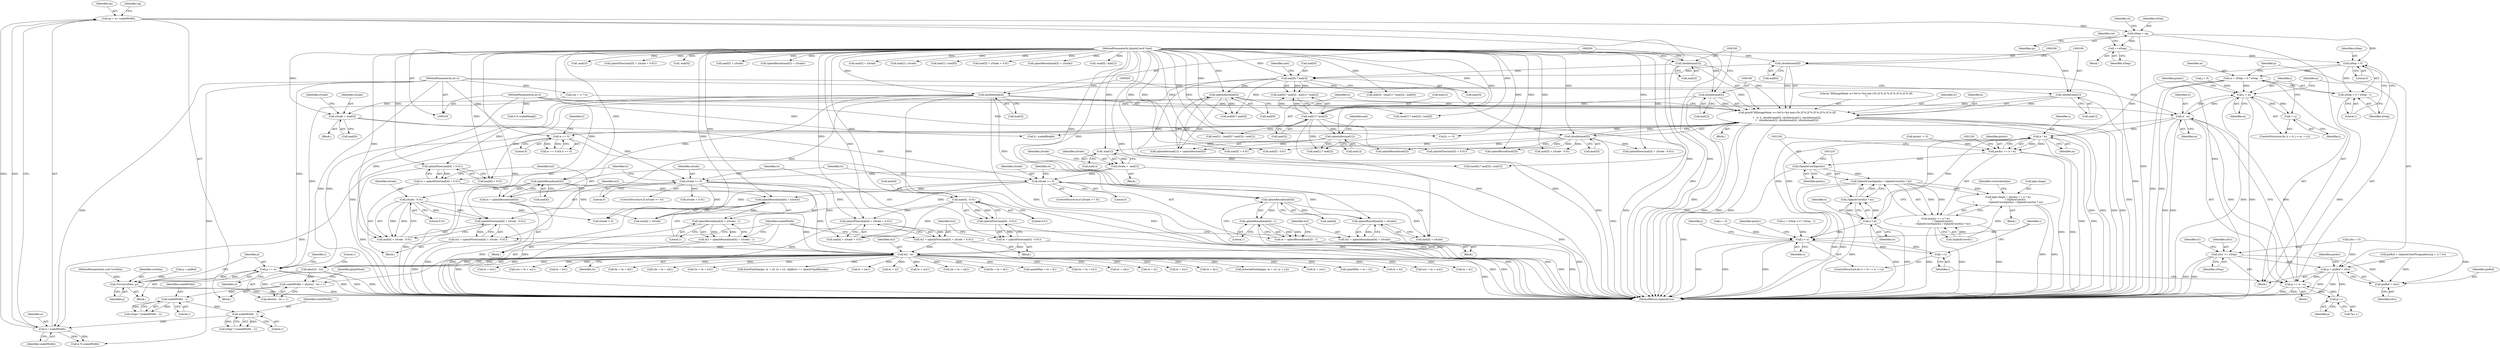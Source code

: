 digraph "0_poppler_9cf2325fb22f812b31858e519411f57747d39bd8_1@integer" {
"1000880" [label="(Call,xp = w / scaledWidth)"];
"1000882" [label="(Call,w / scaledWidth)"];
"1000211" [label="(Call,w == 0)"];
"1000175" [label="(Call,printf(\"fillImageMask: w=%d h=%d mat=[%.2f %.2f %.2f %.2f %.2f %.2f]\n\",\n\t   w, h, (double)mat[0], (double)mat[1], (double)mat[2],\n\t   (double)mat[3], (double)mat[4], (double)mat[5]))"];
"1000103" [label="(MethodParameterIn,int w)"];
"1000104" [label="(MethodParameterIn,int h)"];
"1000179" [label="(Call,(double)mat[0])"];
"1000105" [label="(MethodParameterIn,SplashCoord *mat)"];
"1000184" [label="(Call,(double)mat[1])"];
"1000189" [label="(Call,(double)mat[2])"];
"1000194" [label="(Call,(double)mat[3])"];
"1000199" [label="(Call,(double)mat[4])"];
"1000204" [label="(Call,(double)mat[5])"];
"1000599" [label="(Call,scaledWidth - 1)"];
"1000561" [label="(Call,scaledWidth - 1)"];
"1000423" [label="(Call,scaledWidth = abs(tx2 - tx) + 1)"];
"1000426" [label="(Call,abs(tx2 - tx))"];
"1000427" [label="(Call,tx2 - tx)"];
"1000393" [label="(Call,tx2 = splashFloor(mat[4] + xScale + 0.01))"];
"1000395" [label="(Call,splashFloor(mat[4] + xScale + 0.01))"];
"1000388" [label="(Call,mat[4] - 0.01)"];
"1000381" [label="(Call,xScale >= 0)"];
"1000298" [label="(Call,xScale = mat[0])"];
"1000248" [label="(Call,splashAbs(mat[0]))"];
"1000223" [label="(Call,mat[0] * mat[3])"];
"1000255" [label="(Call,xScale = -mat[1])"];
"1000257" [label="(Call,-mat[1])"];
"1000244" [label="(Call,splashAbs(mat[1]))"];
"1000230" [label="(Call,mat[1] * mat[2])"];
"1000350" [label="(Call,tx2 = splashRound(mat[4] + xScale) - 1)"];
"1000352" [label="(Call,splashRound(mat[4] + xScale) - 1)"];
"1000353" [label="(Call,splashRound(mat[4] + xScale))"];
"1000346" [label="(Call,splashRound(mat[4]))"];
"1000340" [label="(Call,xScale >= 0)"];
"1000413" [label="(Call,tx2 = splashFloor(mat[4] + xScale - 0.01))"];
"1000415" [label="(Call,splashFloor(mat[4] + xScale - 0.01))"];
"1000420" [label="(Call,xScale - 0.01)"];
"1000370" [label="(Call,tx2 = splashRound(mat[4] + xScale))"];
"1000372" [label="(Call,splashRound(mat[4] + xScale))"];
"1000365" [label="(Call,splashRound(mat[4]))"];
"1000405" [label="(Call,tx = splashFloor(mat[4] + 0.01))"];
"1000407" [label="(Call,splashFloor(mat[4] + 0.01))"];
"1000385" [label="(Call,tx = splashFloor(mat[4] - 0.01))"];
"1000387" [label="(Call,splashFloor(mat[4] - 0.01))"];
"1000344" [label="(Call,tx = splashRound(mat[4]))"];
"1000362" [label="(Call,tx = splashRound(mat[4]) - 1)"];
"1000364" [label="(Call,splashRound(mat[4]) - 1)"];
"1001126" [label="(Call,xStep = xp)"];
"1001140" [label="(Call,++xStep)"];
"1001167" [label="(Call,xStep > 0)"];
"1001164" [label="(Call,m = xStep > 0 ? xStep : 1)"];
"1001194" [label="(Call,j < m)"];
"1001197" [label="(Call,++j)"];
"1001207" [label="(Call,w - m)"];
"1000979" [label="(Call,p += w)"];
"1000976" [label="(Call,(*src)(srcData, p))"];
"1001205" [label="(Call,p += w - m)"];
"1001203" [label="(Call,p++)"];
"1001222" [label="(Call,n * m)"];
"1001184" [label="(Call,i < n)"];
"1001187" [label="(Call,++i)"];
"1001220" [label="(Call,pixAcc == n * m)"];
"1001229" [label="(Call,(SplashCoord)pixAcc)"];
"1001228" [label="(Call,(SplashCoord)pixAcc / (SplashCoord)(n * m))"];
"1001215" [label="(Call,pipe.shape = (pixAcc == n * m)\n\t                 ? (SplashCoord)1\n\t                 : (SplashCoord)pixAcc / (SplashCoord)(n * m))"];
"1001219" [label="(Call,(pixAcc == n * m)\n\t                 ? (SplashCoord)1\n\t                 : (SplashCoord)pixAcc / (SplashCoord)(n * m))"];
"1001234" [label="(Call,n * m)"];
"1001232" [label="(Call,(SplashCoord)(n * m))"];
"1001166" [label="(Call,xStep > 0 ? xStep : 1)"];
"1001267" [label="(Call,xSrc += xStep)"];
"1001172" [label="(Call,p = pixBuf + xSrc)"];
"1001174" [label="(Call,pixBuf + xSrc)"];
"1001176" [label="(Identifier,xSrc)"];
"1000345" [label="(Identifier,tx)"];
"1000600" [label="(Identifier,scaledWidth)"];
"1000204" [label="(Call,(double)mat[5])"];
"1000104" [label="(MethodParameterIn,int h)"];
"1000563" [label="(Literal,1)"];
"1000414" [label="(Identifier,tx2)"];
"1000340" [label="(Call,xScale >= 0)"];
"1000877" [label="(Call,h % scaledHeight)"];
"1001258" [label="(Call,tx + x2)"];
"1000382" [label="(Identifier,xScale)"];
"1001165" [label="(Identifier,m)"];
"1000364" [label="(Call,splashRound(mat[4]) - 1)"];
"1000430" [label="(Literal,1)"];
"1001188" [label="(Identifier,i)"];
"1000881" [label="(Identifier,xp)"];
"1000281" [label="(Call,-mat[3])"];
"1000975" [label="(Block,)"];
"1000884" [label="(Identifier,scaledWidth)"];
"1000178" [label="(Identifier,h)"];
"1000981" [label="(Identifier,w)"];
"1000883" [label="(Identifier,w)"];
"1001130" [label="(Identifier,xt)"];
"1000234" [label="(Call,mat[2])"];
"1001198" [label="(Identifier,j)"];
"1000103" [label="(MethodParameterIn,int w)"];
"1000105" [label="(MethodParameterIn,SplashCoord *mat)"];
"1000268" [label="(Call,mat[0] * mat[3])"];
"1001225" [label="(Call,(SplashCoord)1)"];
"1000196" [label="(Call,mat[3])"];
"1000248" [label="(Call,splashAbs(mat[0]))"];
"1001140" [label="(Call,++xStep)"];
"1001212" [label="(Identifier,pixAcc)"];
"1001207" [label="(Call,w - m)"];
"1000194" [label="(Call,(double)mat[3])"];
"1000175" [label="(Call,printf(\"fillImageMask: w=%d h=%d mat=[%.2f %.2f %.2f %.2f %.2f %.2f]\n\",\n\t   w, h, (double)mat[0], (double)mat[1], (double)mat[2],\n\t   (double)mat[3], (double)mat[4], (double)mat[5]))"];
"1000678" [label="(Call,urx = tx + urx1)"];
"1000215" [label="(Identifier,h)"];
"1000176" [label="(Literal,\"fillImageMask: w=%d h=%d mat=[%.2f %.2f %.2f %.2f %.2f %.2f]\n\")"];
"1000882" [label="(Call,w / scaledWidth)"];
"1000351" [label="(Identifier,tx2)"];
"1000263" [label="(Call,mat[2] - (mat[0] * mat[3]) / mat[1])"];
"1000407" [label="(Call,splashFloor(mat[4] + 0.01))"];
"1000423" [label="(Call,scaledWidth = abs(tx2 - tx) + 1)"];
"1000890" [label="(Call,pixBuf = (SplashColorPtr)gmalloc((yp + 1) * w))"];
"1001222" [label="(Call,n * m)"];
"1001190" [label="(ControlStructure,for (j = 0; j < m; ++j))"];
"1001204" [label="(Identifier,p)"];
"1000388" [label="(Call,mat[4] - 0.01)"];
"1000212" [label="(Identifier,w)"];
"1000490" [label="(Call,splashFloor(mat[5] + yScale + 0.01))"];
"1001271" [label="(Identifier,x1)"];
"1000181" [label="(Call,mat[0])"];
"1001203" [label="(Call,p++)"];
"1000262" [label="(Identifier,yScale)"];
"1000421" [label="(Identifier,xScale)"];
"1000256" [label="(Identifier,xScale)"];
"1000384" [label="(Block,)"];
"1001026" [label="(Call,tx + k1)"];
"1000406" [label="(Identifier,tx)"];
"1000224" [label="(Call,mat[0])"];
"1001220" [label="(Call,pixAcc == n * m)"];
"1000700" [label="(Call,tx + lrx1)"];
"1000361" [label="(Block,)"];
"1000387" [label="(Call,splashFloor(mat[4] - 0.01))"];
"1000427" [label="(Call,tx2 - tx)"];
"1000243" [label="(Call,splashAbs(mat[1]) > splashAbs(mat[0]))"];
"1001201" [label="(Identifier,pixAcc)"];
"1000974" [label="(Identifier,i)"];
"1000309" [label="(Call,(mat[1] * mat[2]) / mat[0])"];
"1000559" [label="(Call,xSign * (scaledWidth - 1))"];
"1000222" [label="(Call,mat[0] * mat[3] - mat[1] * mat[2])"];
"1000362" [label="(Call,tx = splashRound(mat[4]) - 1)"];
"1000289" [label="(Call,-mat[0])"];
"1001180" [label="(ControlStructure,for (i = 0; i < n; ++i))"];
"1000561" [label="(Call,scaledWidth - 1)"];
"1000449" [label="(Call,mat[5] + yScale)"];
"1000342" [label="(Literal,0)"];
"1001228" [label="(Call,(SplashCoord)pixAcc / (SplashCoord)(n * m))"];
"1001175" [label="(Identifier,pixBuf)"];
"1000502" [label="(Call,splashFloor(mat[5] + 0.01))"];
"1000467" [label="(Call,splashRound(mat[5] + yScale))"];
"1001280" [label="(MethodReturn,SplashError)"];
"1000107" [label="(Block,)"];
"1001221" [label="(Identifier,pixAcc)"];
"1000636" [label="(Call,urx = tx + ury1)"];
"1001223" [label="(Identifier,n)"];
"1000372" [label="(Call,splashRound(mat[4] + xScale))"];
"1000690" [label="(Call,tx + llx1)"];
"1000510" [label="(Call,splashFloor(mat[5] + yScale - 0.01))"];
"1000415" [label="(Call,splashFloor(mat[4] + xScale - 0.01))"];
"1001185" [label="(Identifier,i)"];
"1000177" [label="(Identifier,w)"];
"1000359" [label="(Literal,1)"];
"1001205" [label="(Call,p += w - m)"];
"1000429" [label="(Identifier,tx)"];
"1000880" [label="(Call,xp = w / scaledWidth)"];
"1000529" [label="(Call,xScale < 0)"];
"1001108" [label="(Call,n = yStep > 0 ? yStep : 1)"];
"1000503" [label="(Call,mat[5] + 0.01)"];
"1000304" [label="(Identifier,yScale)"];
"1001136" [label="(Block,)"];
"1001173" [label="(Identifier,p)"];
"1000227" [label="(Call,mat[3])"];
"1001164" [label="(Call,m = xStep > 0 ? xStep : 1)"];
"1000370" [label="(Call,tx2 = splashRound(mat[4] + xScale))"];
"1000267" [label="(Call,(mat[0] * mat[3]) / mat[1])"];
"1001171" [label="(Literal,1)"];
"1000978" [label="(Identifier,p)"];
"1000392" [label="(Literal,0.01)"];
"1001215" [label="(Call,pipe.shape = (pixAcc == n * m)\n\t                 ? (SplashCoord)1\n\t                 : (SplashCoord)pixAcc / (SplashCoord)(n * m))"];
"1000408" [label="(Call,mat[4] + 0.01)"];
"1000441" [label="(Call,splashRound(mat[5]))"];
"1000250" [label="(Identifier,mat)"];
"1001197" [label="(Call,++j)"];
"1000432" [label="(Identifier,glyphMode)"];
"1000688" [label="(Call,llx = tx + llx1)"];
"1000350" [label="(Call,tx2 = splashRound(mat[4] + xScale) - 1)"];
"1000297" [label="(Block,)"];
"1000668" [label="(Call,ulx = tx + ulx1)"];
"1001141" [label="(Identifier,xStep)"];
"1001143" [label="(Identifier,rot)"];
"1001187" [label="(Call,++i)"];
"1001236" [label="(Identifier,m)"];
"1001269" [label="(Identifier,xStep)"];
"1000396" [label="(Call,mat[4] + xScale + 0.01)"];
"1000191" [label="(Call,mat[2])"];
"1001169" [label="(Literal,0)"];
"1001192" [label="(Identifier,j)"];
"1000511" [label="(Call,mat[5] + yScale - 0.01)"];
"1001224" [label="(Identifier,m)"];
"1000383" [label="(Literal,0)"];
"1000206" [label="(Call,mat[5])"];
"1000597" [label="(Call,xSign * (scaledWidth - 1))"];
"1001127" [label="(Identifier,xStep)"];
"1001267" [label="(Call,xSrc += xStep)"];
"1000230" [label="(Call,mat[1] * mat[2])"];
"1000343" [label="(Block,)"];
"1001196" [label="(Identifier,m)"];
"1000698" [label="(Call,lrx = tx + lrx1)"];
"1001191" [label="(Call,j = 0)"];
"1001126" [label="(Call,xStep = xp)"];
"1000305" [label="(Call,mat[3] - (mat[1] * mat[2]) / mat[0])"];
"1000886" [label="(Identifier,xq)"];
"1000872" [label="(Call,h / scaledHeight)"];
"1000363" [label="(Identifier,tx)"];
"1001168" [label="(Identifier,xStep)"];
"1001172" [label="(Call,p = pixBuf + xSrc)"];
"1000232" [label="(Identifier,mat)"];
"1001219" [label="(Call,(pixAcc == n * m)\n\t                 ? (SplashCoord)1\n\t                 : (SplashCoord)pixAcc / (SplashCoord)(n * m))"];
"1000380" [label="(ControlStructure,if (xScale >= 0))"];
"1000980" [label="(Identifier,p)"];
"1000365" [label="(Call,splashRound(mat[4]))"];
"1000245" [label="(Call,mat[1])"];
"1000976" [label="(Call,(*src)(srcData, p))"];
"1000371" [label="(Identifier,tx2)"];
"1000483" [label="(Call,mat[5] - 0.01)"];
"1001255" [label="(Call,drawPixel(&pipe, tx + x2, ty + y2, clipRes2 == splashClipAllInside))"];
"1000420" [label="(Call,xScale - 0.01)"];
"1001170" [label="(Identifier,xStep)"];
"1000214" [label="(Call,h == 0)"];
"1000353" [label="(Call,splashRound(mat[4] + xScale))"];
"1000628" [label="(Call,tx + uly1)"];
"1001216" [label="(Call,pipe.shape)"];
"1000369" [label="(Literal,1)"];
"1000249" [label="(Call,mat[0])"];
"1000977" [label="(Identifier,srcData)"];
"1001232" [label="(Call,(SplashCoord)(n * m))"];
"1000184" [label="(Call,(double)mat[1])"];
"1000468" [label="(Call,mat[5] + yScale)"];
"1000244" [label="(Call,splashAbs(mat[1]))"];
"1001083" [label="(Call,xSrc = 0)"];
"1000426" [label="(Call,abs(tx2 - tx))"];
"1001247" [label="(Call,tx + x2)"];
"1001184" [label="(Call,i < n)"];
"1000405" [label="(Call,tx = splashFloor(mat[4] + 0.01))"];
"1000638" [label="(Call,tx + ury1)"];
"1000601" [label="(Literal,1)"];
"1000341" [label="(Identifier,xScale)"];
"1001174" [label="(Call,pixBuf + xSrc)"];
"1000300" [label="(Call,mat[0])"];
"1000186" [label="(Call,mat[1])"];
"1000389" [label="(Call,mat[4])"];
"1000339" [label="(ControlStructure,if (xScale >= 0))"];
"1000416" [label="(Call,mat[4] + xScale - 0.01)"];
"1000562" [label="(Identifier,scaledWidth)"];
"1000626" [label="(Call,ulx = tx + uly1)"];
"1000258" [label="(Call,mat[1])"];
"1001234" [label="(Call,n * m)"];
"1001268" [label="(Identifier,xSrc)"];
"1000425" [label="(Call,abs(tx2 - tx) + 1)"];
"1001189" [label="(Block,)"];
"1000346" [label="(Call,splashRound(mat[4]))"];
"1000223" [label="(Call,mat[0] * mat[3])"];
"1000428" [label="(Identifier,tx2)"];
"1000646" [label="(Call,llx = tx + lly1)"];
"1000322" [label="(Call,mat[2] / yScale)"];
"1000381" [label="(Call,xScale >= 0)"];
"1000413" [label="(Call,tx2 = splashFloor(mat[4] + xScale - 0.01))"];
"1001209" [label="(Identifier,m)"];
"1000354" [label="(Call,mat[4] + xScale)"];
"1001235" [label="(Identifier,n)"];
"1000211" [label="(Call,w == 0)"];
"1001181" [label="(Call,i = 0)"];
"1000963" [label="(Call,p = pixBuf)"];
"1000179" [label="(Call,(double)mat[0])"];
"1001038" [label="(Call,spanXMax = tx + k1)"];
"1000656" [label="(Call,lrx = tx + lry1)"];
"1000393" [label="(Call,tx2 = splashFloor(mat[4] + xScale + 0.01))"];
"1000670" [label="(Call,tx + ulx1)"];
"1000394" [label="(Identifier,tx2)"];
"1001125" [label="(Block,)"];
"1001194" [label="(Call,j < m)"];
"1001040" [label="(Call,tx + k1)"];
"1000329" [label="(Call,mat[1] / mat[0])"];
"1000895" [label="(Call,(yp + 1) * w)"];
"1000373" [label="(Call,mat[4] + xScale)"];
"1000255" [label="(Call,xScale = -mat[1])"];
"1000352" [label="(Call,splashRound(mat[4] + xScale) - 1)"];
"1000231" [label="(Call,mat[1])"];
"1000887" [label="(Call,w % scaledWidth)"];
"1001229" [label="(Call,(SplashCoord)pixAcc)"];
"1000201" [label="(Call,mat[4])"];
"1000299" [label="(Identifier,xScale)"];
"1000979" [label="(Call,p += w)"];
"1000298" [label="(Call,xScale = mat[0])"];
"1000310" [label="(Call,mat[1] * mat[2])"];
"1001128" [label="(Identifier,xp)"];
"1001206" [label="(Identifier,p)"];
"1000424" [label="(Identifier,scaledWidth)"];
"1000395" [label="(Call,splashFloor(mat[4] + xScale + 0.01))"];
"1000199" [label="(Call,(double)mat[4])"];
"1000491" [label="(Call,mat[5] + yScale + 0.01)"];
"1000404" [label="(Block,)"];
"1000386" [label="(Identifier,tx)"];
"1001166" [label="(Call,xStep > 0 ? xStep : 1)"];
"1000658" [label="(Call,tx + lry1)"];
"1000102" [label="(MethodParameterIn,void *srcData)"];
"1000174" [label="(Block,)"];
"1001239" [label="(Identifier,vectorAntialias)"];
"1001178" [label="(Identifier,pixAcc)"];
"1000648" [label="(Call,tx + lly1)"];
"1001211" [label="(Call,pixAcc != 0)"];
"1001208" [label="(Identifier,w)"];
"1000448" [label="(Call,splashRound(mat[5] + yScale))"];
"1000210" [label="(Call,w == 0 && h == 0)"];
"1000599" [label="(Call,scaledWidth - 1)"];
"1000344" [label="(Call,tx = splashRound(mat[4]))"];
"1001244" [label="(Call,drawAAPixel(&pipe, tx + x2, ty + y2))"];
"1000213" [label="(Literal,0)"];
"1000460" [label="(Call,splashRound(mat[5]))"];
"1001167" [label="(Call,xStep > 0)"];
"1000680" [label="(Call,tx + urx1)"];
"1000347" [label="(Call,mat[4])"];
"1001202" [label="(Call,*p++)"];
"1001231" [label="(Identifier,pixAcc)"];
"1000366" [label="(Call,mat[4])"];
"1000257" [label="(Call,-mat[1])"];
"1000254" [label="(Block,)"];
"1001186" [label="(Identifier,n)"];
"1000189" [label="(Call,(double)mat[2])"];
"1000385" [label="(Call,tx = splashFloor(mat[4] - 0.01))"];
"1001024" [label="(Call,spanXMin = tx + k1)"];
"1001195" [label="(Identifier,j)"];
"1000400" [label="(Call,xScale + 0.01)"];
"1000288" [label="(Call,-mat[0] / mat[1])"];
"1001214" [label="(Block,)"];
"1000422" [label="(Literal,0.01)"];
"1000880" -> "1000107"  [label="AST: "];
"1000880" -> "1000882"  [label="CFG: "];
"1000881" -> "1000880"  [label="AST: "];
"1000882" -> "1000880"  [label="AST: "];
"1000886" -> "1000880"  [label="CFG: "];
"1000880" -> "1001280"  [label="DDG: "];
"1000880" -> "1001280"  [label="DDG: "];
"1000882" -> "1000880"  [label="DDG: "];
"1000882" -> "1000880"  [label="DDG: "];
"1000880" -> "1001126"  [label="DDG: "];
"1000882" -> "1000884"  [label="CFG: "];
"1000883" -> "1000882"  [label="AST: "];
"1000884" -> "1000882"  [label="AST: "];
"1000211" -> "1000882"  [label="DDG: "];
"1000103" -> "1000882"  [label="DDG: "];
"1000599" -> "1000882"  [label="DDG: "];
"1000882" -> "1000887"  [label="DDG: "];
"1000882" -> "1000887"  [label="DDG: "];
"1000211" -> "1000210"  [label="AST: "];
"1000211" -> "1000213"  [label="CFG: "];
"1000212" -> "1000211"  [label="AST: "];
"1000213" -> "1000211"  [label="AST: "];
"1000215" -> "1000211"  [label="CFG: "];
"1000210" -> "1000211"  [label="CFG: "];
"1000211" -> "1001280"  [label="DDG: "];
"1000211" -> "1000210"  [label="DDG: "];
"1000211" -> "1000210"  [label="DDG: "];
"1000175" -> "1000211"  [label="DDG: "];
"1000103" -> "1000211"  [label="DDG: "];
"1000175" -> "1000174"  [label="AST: "];
"1000175" -> "1000204"  [label="CFG: "];
"1000176" -> "1000175"  [label="AST: "];
"1000177" -> "1000175"  [label="AST: "];
"1000178" -> "1000175"  [label="AST: "];
"1000179" -> "1000175"  [label="AST: "];
"1000184" -> "1000175"  [label="AST: "];
"1000189" -> "1000175"  [label="AST: "];
"1000194" -> "1000175"  [label="AST: "];
"1000199" -> "1000175"  [label="AST: "];
"1000204" -> "1000175"  [label="AST: "];
"1000212" -> "1000175"  [label="CFG: "];
"1000175" -> "1001280"  [label="DDG: "];
"1000175" -> "1001280"  [label="DDG: "];
"1000175" -> "1001280"  [label="DDG: "];
"1000175" -> "1001280"  [label="DDG: "];
"1000175" -> "1001280"  [label="DDG: "];
"1000175" -> "1001280"  [label="DDG: "];
"1000175" -> "1001280"  [label="DDG: "];
"1000175" -> "1001280"  [label="DDG: "];
"1000103" -> "1000175"  [label="DDG: "];
"1000104" -> "1000175"  [label="DDG: "];
"1000179" -> "1000175"  [label="DDG: "];
"1000184" -> "1000175"  [label="DDG: "];
"1000189" -> "1000175"  [label="DDG: "];
"1000194" -> "1000175"  [label="DDG: "];
"1000199" -> "1000175"  [label="DDG: "];
"1000204" -> "1000175"  [label="DDG: "];
"1000175" -> "1000214"  [label="DDG: "];
"1000175" -> "1000872"  [label="DDG: "];
"1000103" -> "1000100"  [label="AST: "];
"1000103" -> "1001280"  [label="DDG: "];
"1000103" -> "1000887"  [label="DDG: "];
"1000103" -> "1000895"  [label="DDG: "];
"1000103" -> "1000979"  [label="DDG: "];
"1000103" -> "1001207"  [label="DDG: "];
"1000104" -> "1000100"  [label="AST: "];
"1000104" -> "1001280"  [label="DDG: "];
"1000104" -> "1000214"  [label="DDG: "];
"1000104" -> "1000872"  [label="DDG: "];
"1000104" -> "1000877"  [label="DDG: "];
"1000179" -> "1000181"  [label="CFG: "];
"1000180" -> "1000179"  [label="AST: "];
"1000181" -> "1000179"  [label="AST: "];
"1000185" -> "1000179"  [label="CFG: "];
"1000179" -> "1001280"  [label="DDG: "];
"1000105" -> "1000179"  [label="DDG: "];
"1000179" -> "1000223"  [label="DDG: "];
"1000105" -> "1000100"  [label="AST: "];
"1000105" -> "1001280"  [label="DDG: "];
"1000105" -> "1000184"  [label="DDG: "];
"1000105" -> "1000189"  [label="DDG: "];
"1000105" -> "1000194"  [label="DDG: "];
"1000105" -> "1000199"  [label="DDG: "];
"1000105" -> "1000204"  [label="DDG: "];
"1000105" -> "1000223"  [label="DDG: "];
"1000105" -> "1000230"  [label="DDG: "];
"1000105" -> "1000244"  [label="DDG: "];
"1000105" -> "1000248"  [label="DDG: "];
"1000105" -> "1000257"  [label="DDG: "];
"1000105" -> "1000263"  [label="DDG: "];
"1000105" -> "1000268"  [label="DDG: "];
"1000105" -> "1000267"  [label="DDG: "];
"1000105" -> "1000281"  [label="DDG: "];
"1000105" -> "1000289"  [label="DDG: "];
"1000105" -> "1000288"  [label="DDG: "];
"1000105" -> "1000298"  [label="DDG: "];
"1000105" -> "1000305"  [label="DDG: "];
"1000105" -> "1000310"  [label="DDG: "];
"1000105" -> "1000309"  [label="DDG: "];
"1000105" -> "1000322"  [label="DDG: "];
"1000105" -> "1000329"  [label="DDG: "];
"1000105" -> "1000346"  [label="DDG: "];
"1000105" -> "1000353"  [label="DDG: "];
"1000105" -> "1000354"  [label="DDG: "];
"1000105" -> "1000365"  [label="DDG: "];
"1000105" -> "1000372"  [label="DDG: "];
"1000105" -> "1000373"  [label="DDG: "];
"1000105" -> "1000388"  [label="DDG: "];
"1000105" -> "1000395"  [label="DDG: "];
"1000105" -> "1000396"  [label="DDG: "];
"1000105" -> "1000407"  [label="DDG: "];
"1000105" -> "1000408"  [label="DDG: "];
"1000105" -> "1000415"  [label="DDG: "];
"1000105" -> "1000416"  [label="DDG: "];
"1000105" -> "1000441"  [label="DDG: "];
"1000105" -> "1000448"  [label="DDG: "];
"1000105" -> "1000449"  [label="DDG: "];
"1000105" -> "1000460"  [label="DDG: "];
"1000105" -> "1000467"  [label="DDG: "];
"1000105" -> "1000468"  [label="DDG: "];
"1000105" -> "1000483"  [label="DDG: "];
"1000105" -> "1000490"  [label="DDG: "];
"1000105" -> "1000491"  [label="DDG: "];
"1000105" -> "1000502"  [label="DDG: "];
"1000105" -> "1000503"  [label="DDG: "];
"1000105" -> "1000510"  [label="DDG: "];
"1000105" -> "1000511"  [label="DDG: "];
"1000184" -> "1000186"  [label="CFG: "];
"1000185" -> "1000184"  [label="AST: "];
"1000186" -> "1000184"  [label="AST: "];
"1000190" -> "1000184"  [label="CFG: "];
"1000184" -> "1001280"  [label="DDG: "];
"1000184" -> "1000230"  [label="DDG: "];
"1000189" -> "1000191"  [label="CFG: "];
"1000190" -> "1000189"  [label="AST: "];
"1000191" -> "1000189"  [label="AST: "];
"1000195" -> "1000189"  [label="CFG: "];
"1000189" -> "1001280"  [label="DDG: "];
"1000189" -> "1000230"  [label="DDG: "];
"1000194" -> "1000196"  [label="CFG: "];
"1000195" -> "1000194"  [label="AST: "];
"1000196" -> "1000194"  [label="AST: "];
"1000200" -> "1000194"  [label="CFG: "];
"1000194" -> "1001280"  [label="DDG: "];
"1000194" -> "1000223"  [label="DDG: "];
"1000199" -> "1000201"  [label="CFG: "];
"1000200" -> "1000199"  [label="AST: "];
"1000201" -> "1000199"  [label="AST: "];
"1000205" -> "1000199"  [label="CFG: "];
"1000199" -> "1001280"  [label="DDG: "];
"1000199" -> "1000346"  [label="DDG: "];
"1000199" -> "1000365"  [label="DDG: "];
"1000199" -> "1000388"  [label="DDG: "];
"1000199" -> "1000407"  [label="DDG: "];
"1000199" -> "1000408"  [label="DDG: "];
"1000199" -> "1000415"  [label="DDG: "];
"1000199" -> "1000416"  [label="DDG: "];
"1000204" -> "1000206"  [label="CFG: "];
"1000205" -> "1000204"  [label="AST: "];
"1000206" -> "1000204"  [label="AST: "];
"1000204" -> "1001280"  [label="DDG: "];
"1000204" -> "1000441"  [label="DDG: "];
"1000204" -> "1000460"  [label="DDG: "];
"1000204" -> "1000483"  [label="DDG: "];
"1000204" -> "1000502"  [label="DDG: "];
"1000204" -> "1000503"  [label="DDG: "];
"1000204" -> "1000510"  [label="DDG: "];
"1000204" -> "1000511"  [label="DDG: "];
"1000599" -> "1000597"  [label="AST: "];
"1000599" -> "1000601"  [label="CFG: "];
"1000600" -> "1000599"  [label="AST: "];
"1000601" -> "1000599"  [label="AST: "];
"1000597" -> "1000599"  [label="CFG: "];
"1000599" -> "1000597"  [label="DDG: "];
"1000599" -> "1000597"  [label="DDG: "];
"1000561" -> "1000599"  [label="DDG: "];
"1000561" -> "1000559"  [label="AST: "];
"1000561" -> "1000563"  [label="CFG: "];
"1000562" -> "1000561"  [label="AST: "];
"1000563" -> "1000561"  [label="AST: "];
"1000559" -> "1000561"  [label="CFG: "];
"1000561" -> "1000559"  [label="DDG: "];
"1000561" -> "1000559"  [label="DDG: "];
"1000423" -> "1000561"  [label="DDG: "];
"1000423" -> "1000107"  [label="AST: "];
"1000423" -> "1000425"  [label="CFG: "];
"1000424" -> "1000423"  [label="AST: "];
"1000425" -> "1000423"  [label="AST: "];
"1000432" -> "1000423"  [label="CFG: "];
"1000423" -> "1001280"  [label="DDG: "];
"1000426" -> "1000423"  [label="DDG: "];
"1000426" -> "1000425"  [label="AST: "];
"1000426" -> "1000427"  [label="CFG: "];
"1000427" -> "1000426"  [label="AST: "];
"1000430" -> "1000426"  [label="CFG: "];
"1000426" -> "1001280"  [label="DDG: "];
"1000426" -> "1000425"  [label="DDG: "];
"1000427" -> "1000426"  [label="DDG: "];
"1000427" -> "1000426"  [label="DDG: "];
"1000427" -> "1000429"  [label="CFG: "];
"1000428" -> "1000427"  [label="AST: "];
"1000429" -> "1000427"  [label="AST: "];
"1000427" -> "1001280"  [label="DDG: "];
"1000393" -> "1000427"  [label="DDG: "];
"1000350" -> "1000427"  [label="DDG: "];
"1000413" -> "1000427"  [label="DDG: "];
"1000370" -> "1000427"  [label="DDG: "];
"1000405" -> "1000427"  [label="DDG: "];
"1000385" -> "1000427"  [label="DDG: "];
"1000344" -> "1000427"  [label="DDG: "];
"1000362" -> "1000427"  [label="DDG: "];
"1000427" -> "1000626"  [label="DDG: "];
"1000427" -> "1000628"  [label="DDG: "];
"1000427" -> "1000636"  [label="DDG: "];
"1000427" -> "1000638"  [label="DDG: "];
"1000427" -> "1000646"  [label="DDG: "];
"1000427" -> "1000648"  [label="DDG: "];
"1000427" -> "1000656"  [label="DDG: "];
"1000427" -> "1000658"  [label="DDG: "];
"1000427" -> "1000668"  [label="DDG: "];
"1000427" -> "1000670"  [label="DDG: "];
"1000427" -> "1000678"  [label="DDG: "];
"1000427" -> "1000680"  [label="DDG: "];
"1000427" -> "1000688"  [label="DDG: "];
"1000427" -> "1000690"  [label="DDG: "];
"1000427" -> "1000698"  [label="DDG: "];
"1000427" -> "1000700"  [label="DDG: "];
"1000427" -> "1001024"  [label="DDG: "];
"1000427" -> "1001026"  [label="DDG: "];
"1000427" -> "1001038"  [label="DDG: "];
"1000427" -> "1001040"  [label="DDG: "];
"1000427" -> "1001244"  [label="DDG: "];
"1000427" -> "1001247"  [label="DDG: "];
"1000427" -> "1001255"  [label="DDG: "];
"1000427" -> "1001258"  [label="DDG: "];
"1000393" -> "1000384"  [label="AST: "];
"1000393" -> "1000395"  [label="CFG: "];
"1000394" -> "1000393"  [label="AST: "];
"1000395" -> "1000393"  [label="AST: "];
"1000424" -> "1000393"  [label="CFG: "];
"1000393" -> "1001280"  [label="DDG: "];
"1000395" -> "1000393"  [label="DDG: "];
"1000395" -> "1000396"  [label="CFG: "];
"1000396" -> "1000395"  [label="AST: "];
"1000395" -> "1001280"  [label="DDG: "];
"1000388" -> "1000395"  [label="DDG: "];
"1000381" -> "1000395"  [label="DDG: "];
"1000388" -> "1000387"  [label="AST: "];
"1000388" -> "1000392"  [label="CFG: "];
"1000389" -> "1000388"  [label="AST: "];
"1000392" -> "1000388"  [label="AST: "];
"1000387" -> "1000388"  [label="CFG: "];
"1000388" -> "1000387"  [label="DDG: "];
"1000388" -> "1000387"  [label="DDG: "];
"1000388" -> "1000396"  [label="DDG: "];
"1000381" -> "1000380"  [label="AST: "];
"1000381" -> "1000383"  [label="CFG: "];
"1000382" -> "1000381"  [label="AST: "];
"1000383" -> "1000381"  [label="AST: "];
"1000386" -> "1000381"  [label="CFG: "];
"1000406" -> "1000381"  [label="CFG: "];
"1000381" -> "1001280"  [label="DDG: "];
"1000298" -> "1000381"  [label="DDG: "];
"1000255" -> "1000381"  [label="DDG: "];
"1000381" -> "1000396"  [label="DDG: "];
"1000381" -> "1000400"  [label="DDG: "];
"1000381" -> "1000420"  [label="DDG: "];
"1000381" -> "1000529"  [label="DDG: "];
"1000298" -> "1000297"  [label="AST: "];
"1000298" -> "1000300"  [label="CFG: "];
"1000299" -> "1000298"  [label="AST: "];
"1000300" -> "1000298"  [label="AST: "];
"1000304" -> "1000298"  [label="CFG: "];
"1000248" -> "1000298"  [label="DDG: "];
"1000298" -> "1000340"  [label="DDG: "];
"1000248" -> "1000243"  [label="AST: "];
"1000248" -> "1000249"  [label="CFG: "];
"1000249" -> "1000248"  [label="AST: "];
"1000243" -> "1000248"  [label="CFG: "];
"1000248" -> "1000243"  [label="DDG: "];
"1000223" -> "1000248"  [label="DDG: "];
"1000248" -> "1000268"  [label="DDG: "];
"1000248" -> "1000309"  [label="DDG: "];
"1000223" -> "1000222"  [label="AST: "];
"1000223" -> "1000227"  [label="CFG: "];
"1000224" -> "1000223"  [label="AST: "];
"1000227" -> "1000223"  [label="AST: "];
"1000232" -> "1000223"  [label="CFG: "];
"1000223" -> "1001280"  [label="DDG: "];
"1000223" -> "1001280"  [label="DDG: "];
"1000223" -> "1000222"  [label="DDG: "];
"1000223" -> "1000222"  [label="DDG: "];
"1000223" -> "1000268"  [label="DDG: "];
"1000223" -> "1000305"  [label="DDG: "];
"1000255" -> "1000254"  [label="AST: "];
"1000255" -> "1000257"  [label="CFG: "];
"1000256" -> "1000255"  [label="AST: "];
"1000257" -> "1000255"  [label="AST: "];
"1000262" -> "1000255"  [label="CFG: "];
"1000255" -> "1001280"  [label="DDG: "];
"1000257" -> "1000255"  [label="DDG: "];
"1000255" -> "1000340"  [label="DDG: "];
"1000257" -> "1000258"  [label="CFG: "];
"1000258" -> "1000257"  [label="AST: "];
"1000244" -> "1000257"  [label="DDG: "];
"1000257" -> "1000267"  [label="DDG: "];
"1000244" -> "1000243"  [label="AST: "];
"1000244" -> "1000245"  [label="CFG: "];
"1000245" -> "1000244"  [label="AST: "];
"1000250" -> "1000244"  [label="CFG: "];
"1000244" -> "1000243"  [label="DDG: "];
"1000230" -> "1000244"  [label="DDG: "];
"1000244" -> "1000310"  [label="DDG: "];
"1000230" -> "1000222"  [label="AST: "];
"1000230" -> "1000234"  [label="CFG: "];
"1000231" -> "1000230"  [label="AST: "];
"1000234" -> "1000230"  [label="AST: "];
"1000222" -> "1000230"  [label="CFG: "];
"1000230" -> "1001280"  [label="DDG: "];
"1000230" -> "1001280"  [label="DDG: "];
"1000230" -> "1000222"  [label="DDG: "];
"1000230" -> "1000222"  [label="DDG: "];
"1000230" -> "1000263"  [label="DDG: "];
"1000230" -> "1000310"  [label="DDG: "];
"1000350" -> "1000343"  [label="AST: "];
"1000350" -> "1000352"  [label="CFG: "];
"1000351" -> "1000350"  [label="AST: "];
"1000352" -> "1000350"  [label="AST: "];
"1000424" -> "1000350"  [label="CFG: "];
"1000350" -> "1001280"  [label="DDG: "];
"1000352" -> "1000350"  [label="DDG: "];
"1000352" -> "1000350"  [label="DDG: "];
"1000352" -> "1000359"  [label="CFG: "];
"1000353" -> "1000352"  [label="AST: "];
"1000359" -> "1000352"  [label="AST: "];
"1000352" -> "1001280"  [label="DDG: "];
"1000353" -> "1000352"  [label="DDG: "];
"1000353" -> "1000354"  [label="CFG: "];
"1000354" -> "1000353"  [label="AST: "];
"1000359" -> "1000353"  [label="CFG: "];
"1000353" -> "1001280"  [label="DDG: "];
"1000346" -> "1000353"  [label="DDG: "];
"1000340" -> "1000353"  [label="DDG: "];
"1000346" -> "1000344"  [label="AST: "];
"1000346" -> "1000347"  [label="CFG: "];
"1000347" -> "1000346"  [label="AST: "];
"1000344" -> "1000346"  [label="CFG: "];
"1000346" -> "1000344"  [label="DDG: "];
"1000346" -> "1000354"  [label="DDG: "];
"1000340" -> "1000339"  [label="AST: "];
"1000340" -> "1000342"  [label="CFG: "];
"1000341" -> "1000340"  [label="AST: "];
"1000342" -> "1000340"  [label="AST: "];
"1000345" -> "1000340"  [label="CFG: "];
"1000363" -> "1000340"  [label="CFG: "];
"1000340" -> "1001280"  [label="DDG: "];
"1000340" -> "1000354"  [label="DDG: "];
"1000340" -> "1000372"  [label="DDG: "];
"1000340" -> "1000373"  [label="DDG: "];
"1000340" -> "1000529"  [label="DDG: "];
"1000413" -> "1000404"  [label="AST: "];
"1000413" -> "1000415"  [label="CFG: "];
"1000414" -> "1000413"  [label="AST: "];
"1000415" -> "1000413"  [label="AST: "];
"1000424" -> "1000413"  [label="CFG: "];
"1000413" -> "1001280"  [label="DDG: "];
"1000415" -> "1000413"  [label="DDG: "];
"1000415" -> "1000416"  [label="CFG: "];
"1000416" -> "1000415"  [label="AST: "];
"1000415" -> "1001280"  [label="DDG: "];
"1000420" -> "1000415"  [label="DDG: "];
"1000420" -> "1000415"  [label="DDG: "];
"1000420" -> "1000416"  [label="AST: "];
"1000420" -> "1000422"  [label="CFG: "];
"1000421" -> "1000420"  [label="AST: "];
"1000422" -> "1000420"  [label="AST: "];
"1000416" -> "1000420"  [label="CFG: "];
"1000420" -> "1000416"  [label="DDG: "];
"1000420" -> "1000416"  [label="DDG: "];
"1000420" -> "1000529"  [label="DDG: "];
"1000370" -> "1000361"  [label="AST: "];
"1000370" -> "1000372"  [label="CFG: "];
"1000371" -> "1000370"  [label="AST: "];
"1000372" -> "1000370"  [label="AST: "];
"1000424" -> "1000370"  [label="CFG: "];
"1000370" -> "1001280"  [label="DDG: "];
"1000372" -> "1000370"  [label="DDG: "];
"1000372" -> "1000373"  [label="CFG: "];
"1000373" -> "1000372"  [label="AST: "];
"1000372" -> "1001280"  [label="DDG: "];
"1000365" -> "1000372"  [label="DDG: "];
"1000365" -> "1000364"  [label="AST: "];
"1000365" -> "1000366"  [label="CFG: "];
"1000366" -> "1000365"  [label="AST: "];
"1000369" -> "1000365"  [label="CFG: "];
"1000365" -> "1000364"  [label="DDG: "];
"1000365" -> "1000373"  [label="DDG: "];
"1000405" -> "1000404"  [label="AST: "];
"1000405" -> "1000407"  [label="CFG: "];
"1000406" -> "1000405"  [label="AST: "];
"1000407" -> "1000405"  [label="AST: "];
"1000414" -> "1000405"  [label="CFG: "];
"1000405" -> "1001280"  [label="DDG: "];
"1000407" -> "1000405"  [label="DDG: "];
"1000407" -> "1000408"  [label="CFG: "];
"1000408" -> "1000407"  [label="AST: "];
"1000407" -> "1001280"  [label="DDG: "];
"1000385" -> "1000384"  [label="AST: "];
"1000385" -> "1000387"  [label="CFG: "];
"1000386" -> "1000385"  [label="AST: "];
"1000387" -> "1000385"  [label="AST: "];
"1000394" -> "1000385"  [label="CFG: "];
"1000385" -> "1001280"  [label="DDG: "];
"1000387" -> "1000385"  [label="DDG: "];
"1000387" -> "1001280"  [label="DDG: "];
"1000344" -> "1000343"  [label="AST: "];
"1000345" -> "1000344"  [label="AST: "];
"1000351" -> "1000344"  [label="CFG: "];
"1000344" -> "1001280"  [label="DDG: "];
"1000362" -> "1000361"  [label="AST: "];
"1000362" -> "1000364"  [label="CFG: "];
"1000363" -> "1000362"  [label="AST: "];
"1000364" -> "1000362"  [label="AST: "];
"1000371" -> "1000362"  [label="CFG: "];
"1000362" -> "1001280"  [label="DDG: "];
"1000364" -> "1000362"  [label="DDG: "];
"1000364" -> "1000362"  [label="DDG: "];
"1000364" -> "1000369"  [label="CFG: "];
"1000369" -> "1000364"  [label="AST: "];
"1000364" -> "1001280"  [label="DDG: "];
"1001126" -> "1001125"  [label="AST: "];
"1001126" -> "1001128"  [label="CFG: "];
"1001127" -> "1001126"  [label="AST: "];
"1001128" -> "1001126"  [label="AST: "];
"1001130" -> "1001126"  [label="CFG: "];
"1001126" -> "1001280"  [label="DDG: "];
"1001126" -> "1001140"  [label="DDG: "];
"1001126" -> "1001167"  [label="DDG: "];
"1001140" -> "1001136"  [label="AST: "];
"1001140" -> "1001141"  [label="CFG: "];
"1001141" -> "1001140"  [label="AST: "];
"1001143" -> "1001140"  [label="CFG: "];
"1001140" -> "1001167"  [label="DDG: "];
"1001167" -> "1001166"  [label="AST: "];
"1001167" -> "1001169"  [label="CFG: "];
"1001168" -> "1001167"  [label="AST: "];
"1001169" -> "1001167"  [label="AST: "];
"1001170" -> "1001167"  [label="CFG: "];
"1001171" -> "1001167"  [label="CFG: "];
"1001167" -> "1001164"  [label="DDG: "];
"1001167" -> "1001166"  [label="DDG: "];
"1001167" -> "1001267"  [label="DDG: "];
"1001164" -> "1001125"  [label="AST: "];
"1001164" -> "1001166"  [label="CFG: "];
"1001165" -> "1001164"  [label="AST: "];
"1001166" -> "1001164"  [label="AST: "];
"1001173" -> "1001164"  [label="CFG: "];
"1001164" -> "1001280"  [label="DDG: "];
"1001164" -> "1001280"  [label="DDG: "];
"1001164" -> "1001194"  [label="DDG: "];
"1001164" -> "1001222"  [label="DDG: "];
"1001194" -> "1001190"  [label="AST: "];
"1001194" -> "1001196"  [label="CFG: "];
"1001195" -> "1001194"  [label="AST: "];
"1001196" -> "1001194"  [label="AST: "];
"1001201" -> "1001194"  [label="CFG: "];
"1001206" -> "1001194"  [label="CFG: "];
"1001194" -> "1001280"  [label="DDG: "];
"1001194" -> "1001280"  [label="DDG: "];
"1001191" -> "1001194"  [label="DDG: "];
"1001197" -> "1001194"  [label="DDG: "];
"1001207" -> "1001194"  [label="DDG: "];
"1001194" -> "1001197"  [label="DDG: "];
"1001194" -> "1001207"  [label="DDG: "];
"1001197" -> "1001190"  [label="AST: "];
"1001197" -> "1001198"  [label="CFG: "];
"1001198" -> "1001197"  [label="AST: "];
"1001195" -> "1001197"  [label="CFG: "];
"1001207" -> "1001205"  [label="AST: "];
"1001207" -> "1001209"  [label="CFG: "];
"1001208" -> "1001207"  [label="AST: "];
"1001209" -> "1001207"  [label="AST: "];
"1001205" -> "1001207"  [label="CFG: "];
"1001207" -> "1001280"  [label="DDG: "];
"1001207" -> "1001280"  [label="DDG: "];
"1001207" -> "1000979"  [label="DDG: "];
"1001207" -> "1001205"  [label="DDG: "];
"1001207" -> "1001205"  [label="DDG: "];
"1000895" -> "1001207"  [label="DDG: "];
"1001207" -> "1001222"  [label="DDG: "];
"1000979" -> "1000975"  [label="AST: "];
"1000979" -> "1000981"  [label="CFG: "];
"1000980" -> "1000979"  [label="AST: "];
"1000981" -> "1000979"  [label="AST: "];
"1000974" -> "1000979"  [label="CFG: "];
"1000979" -> "1001280"  [label="DDG: "];
"1000979" -> "1001280"  [label="DDG: "];
"1000979" -> "1000976"  [label="DDG: "];
"1000895" -> "1000979"  [label="DDG: "];
"1000976" -> "1000979"  [label="DDG: "];
"1000976" -> "1000975"  [label="AST: "];
"1000976" -> "1000978"  [label="CFG: "];
"1000977" -> "1000976"  [label="AST: "];
"1000978" -> "1000976"  [label="AST: "];
"1000980" -> "1000976"  [label="CFG: "];
"1000976" -> "1001280"  [label="DDG: "];
"1000976" -> "1001280"  [label="DDG: "];
"1000102" -> "1000976"  [label="DDG: "];
"1000963" -> "1000976"  [label="DDG: "];
"1001205" -> "1001189"  [label="AST: "];
"1001206" -> "1001205"  [label="AST: "];
"1001188" -> "1001205"  [label="CFG: "];
"1001205" -> "1001280"  [label="DDG: "];
"1001205" -> "1001280"  [label="DDG: "];
"1001205" -> "1001203"  [label="DDG: "];
"1001172" -> "1001205"  [label="DDG: "];
"1001203" -> "1001205"  [label="DDG: "];
"1001203" -> "1001202"  [label="AST: "];
"1001203" -> "1001204"  [label="CFG: "];
"1001204" -> "1001203"  [label="AST: "];
"1001202" -> "1001203"  [label="CFG: "];
"1001172" -> "1001203"  [label="DDG: "];
"1001222" -> "1001220"  [label="AST: "];
"1001222" -> "1001224"  [label="CFG: "];
"1001223" -> "1001222"  [label="AST: "];
"1001224" -> "1001222"  [label="AST: "];
"1001220" -> "1001222"  [label="CFG: "];
"1001222" -> "1001280"  [label="DDG: "];
"1001222" -> "1001280"  [label="DDG: "];
"1001222" -> "1001184"  [label="DDG: "];
"1001222" -> "1001220"  [label="DDG: "];
"1001222" -> "1001220"  [label="DDG: "];
"1001184" -> "1001222"  [label="DDG: "];
"1001222" -> "1001234"  [label="DDG: "];
"1001222" -> "1001234"  [label="DDG: "];
"1001184" -> "1001180"  [label="AST: "];
"1001184" -> "1001186"  [label="CFG: "];
"1001185" -> "1001184"  [label="AST: "];
"1001186" -> "1001184"  [label="AST: "];
"1001192" -> "1001184"  [label="CFG: "];
"1001212" -> "1001184"  [label="CFG: "];
"1001184" -> "1001280"  [label="DDG: "];
"1001184" -> "1001280"  [label="DDG: "];
"1001184" -> "1001280"  [label="DDG: "];
"1001187" -> "1001184"  [label="DDG: "];
"1001181" -> "1001184"  [label="DDG: "];
"1001108" -> "1001184"  [label="DDG: "];
"1001234" -> "1001184"  [label="DDG: "];
"1001184" -> "1001187"  [label="DDG: "];
"1001187" -> "1001180"  [label="AST: "];
"1001187" -> "1001188"  [label="CFG: "];
"1001188" -> "1001187"  [label="AST: "];
"1001185" -> "1001187"  [label="CFG: "];
"1001220" -> "1001219"  [label="AST: "];
"1001221" -> "1001220"  [label="AST: "];
"1001226" -> "1001220"  [label="CFG: "];
"1001230" -> "1001220"  [label="CFG: "];
"1001220" -> "1001280"  [label="DDG: "];
"1001220" -> "1001280"  [label="DDG: "];
"1001211" -> "1001220"  [label="DDG: "];
"1001220" -> "1001229"  [label="DDG: "];
"1001229" -> "1001228"  [label="AST: "];
"1001229" -> "1001231"  [label="CFG: "];
"1001230" -> "1001229"  [label="AST: "];
"1001231" -> "1001229"  [label="AST: "];
"1001233" -> "1001229"  [label="CFG: "];
"1001229" -> "1001280"  [label="DDG: "];
"1001229" -> "1001228"  [label="DDG: "];
"1001228" -> "1001219"  [label="AST: "];
"1001228" -> "1001232"  [label="CFG: "];
"1001232" -> "1001228"  [label="AST: "];
"1001219" -> "1001228"  [label="CFG: "];
"1001228" -> "1001280"  [label="DDG: "];
"1001228" -> "1001280"  [label="DDG: "];
"1001228" -> "1001215"  [label="DDG: "];
"1001228" -> "1001215"  [label="DDG: "];
"1001228" -> "1001219"  [label="DDG: "];
"1001228" -> "1001219"  [label="DDG: "];
"1001232" -> "1001228"  [label="DDG: "];
"1001215" -> "1001214"  [label="AST: "];
"1001215" -> "1001219"  [label="CFG: "];
"1001216" -> "1001215"  [label="AST: "];
"1001219" -> "1001215"  [label="AST: "];
"1001239" -> "1001215"  [label="CFG: "];
"1001215" -> "1001280"  [label="DDG: "];
"1001215" -> "1001280"  [label="DDG: "];
"1001225" -> "1001215"  [label="DDG: "];
"1001219" -> "1001225"  [label="CFG: "];
"1001225" -> "1001219"  [label="AST: "];
"1001219" -> "1001280"  [label="DDG: "];
"1001219" -> "1001280"  [label="DDG: "];
"1001219" -> "1001280"  [label="DDG: "];
"1001225" -> "1001219"  [label="DDG: "];
"1001234" -> "1001232"  [label="AST: "];
"1001234" -> "1001236"  [label="CFG: "];
"1001235" -> "1001234"  [label="AST: "];
"1001236" -> "1001234"  [label="AST: "];
"1001232" -> "1001234"  [label="CFG: "];
"1001234" -> "1001280"  [label="DDG: "];
"1001234" -> "1001280"  [label="DDG: "];
"1001234" -> "1001232"  [label="DDG: "];
"1001234" -> "1001232"  [label="DDG: "];
"1001233" -> "1001232"  [label="AST: "];
"1001232" -> "1001280"  [label="DDG: "];
"1001166" -> "1001170"  [label="CFG: "];
"1001166" -> "1001171"  [label="CFG: "];
"1001170" -> "1001166"  [label="AST: "];
"1001171" -> "1001166"  [label="AST: "];
"1001166" -> "1001280"  [label="DDG: "];
"1001267" -> "1001125"  [label="AST: "];
"1001267" -> "1001269"  [label="CFG: "];
"1001268" -> "1001267"  [label="AST: "];
"1001269" -> "1001267"  [label="AST: "];
"1001271" -> "1001267"  [label="CFG: "];
"1001267" -> "1001280"  [label="DDG: "];
"1001267" -> "1001280"  [label="DDG: "];
"1001267" -> "1001172"  [label="DDG: "];
"1001267" -> "1001174"  [label="DDG: "];
"1001083" -> "1001267"  [label="DDG: "];
"1001172" -> "1001125"  [label="AST: "];
"1001172" -> "1001174"  [label="CFG: "];
"1001173" -> "1001172"  [label="AST: "];
"1001174" -> "1001172"  [label="AST: "];
"1001178" -> "1001172"  [label="CFG: "];
"1001172" -> "1001280"  [label="DDG: "];
"1001172" -> "1001280"  [label="DDG: "];
"1000890" -> "1001172"  [label="DDG: "];
"1001083" -> "1001172"  [label="DDG: "];
"1001174" -> "1001176"  [label="CFG: "];
"1001175" -> "1001174"  [label="AST: "];
"1001176" -> "1001174"  [label="AST: "];
"1000890" -> "1001174"  [label="DDG: "];
"1001083" -> "1001174"  [label="DDG: "];
}
